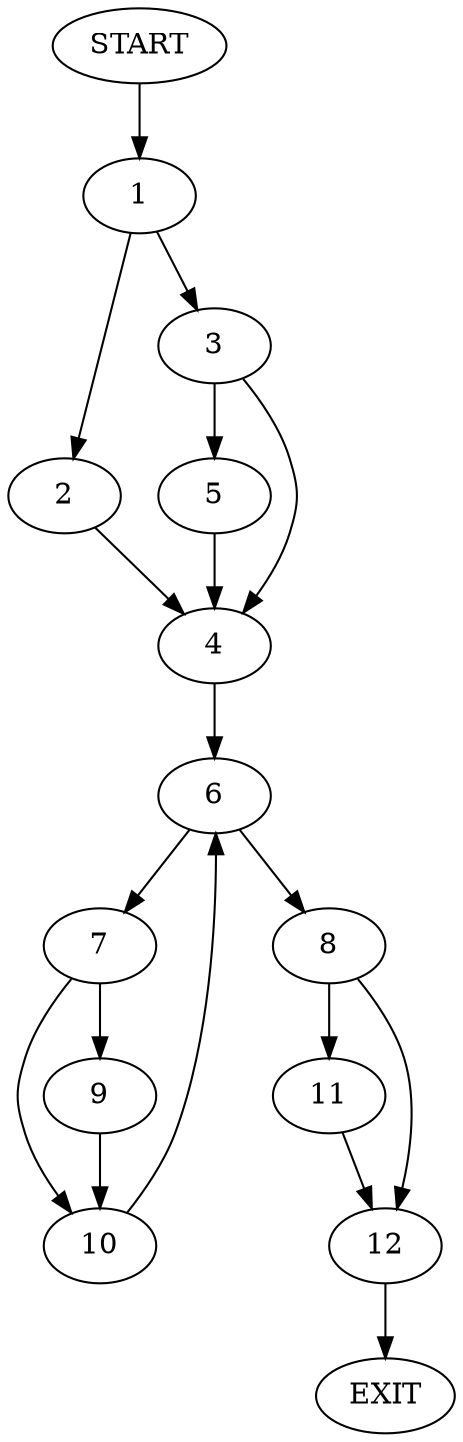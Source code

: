 digraph {
0 [label="START"]
13 [label="EXIT"]
0 -> 1
1 -> 2
1 -> 3
2 -> 4
3 -> 4
3 -> 5
4 -> 6
5 -> 4
6 -> 7
6 -> 8
7 -> 9
7 -> 10
8 -> 11
8 -> 12
9 -> 10
10 -> 6
12 -> 13
11 -> 12
}
